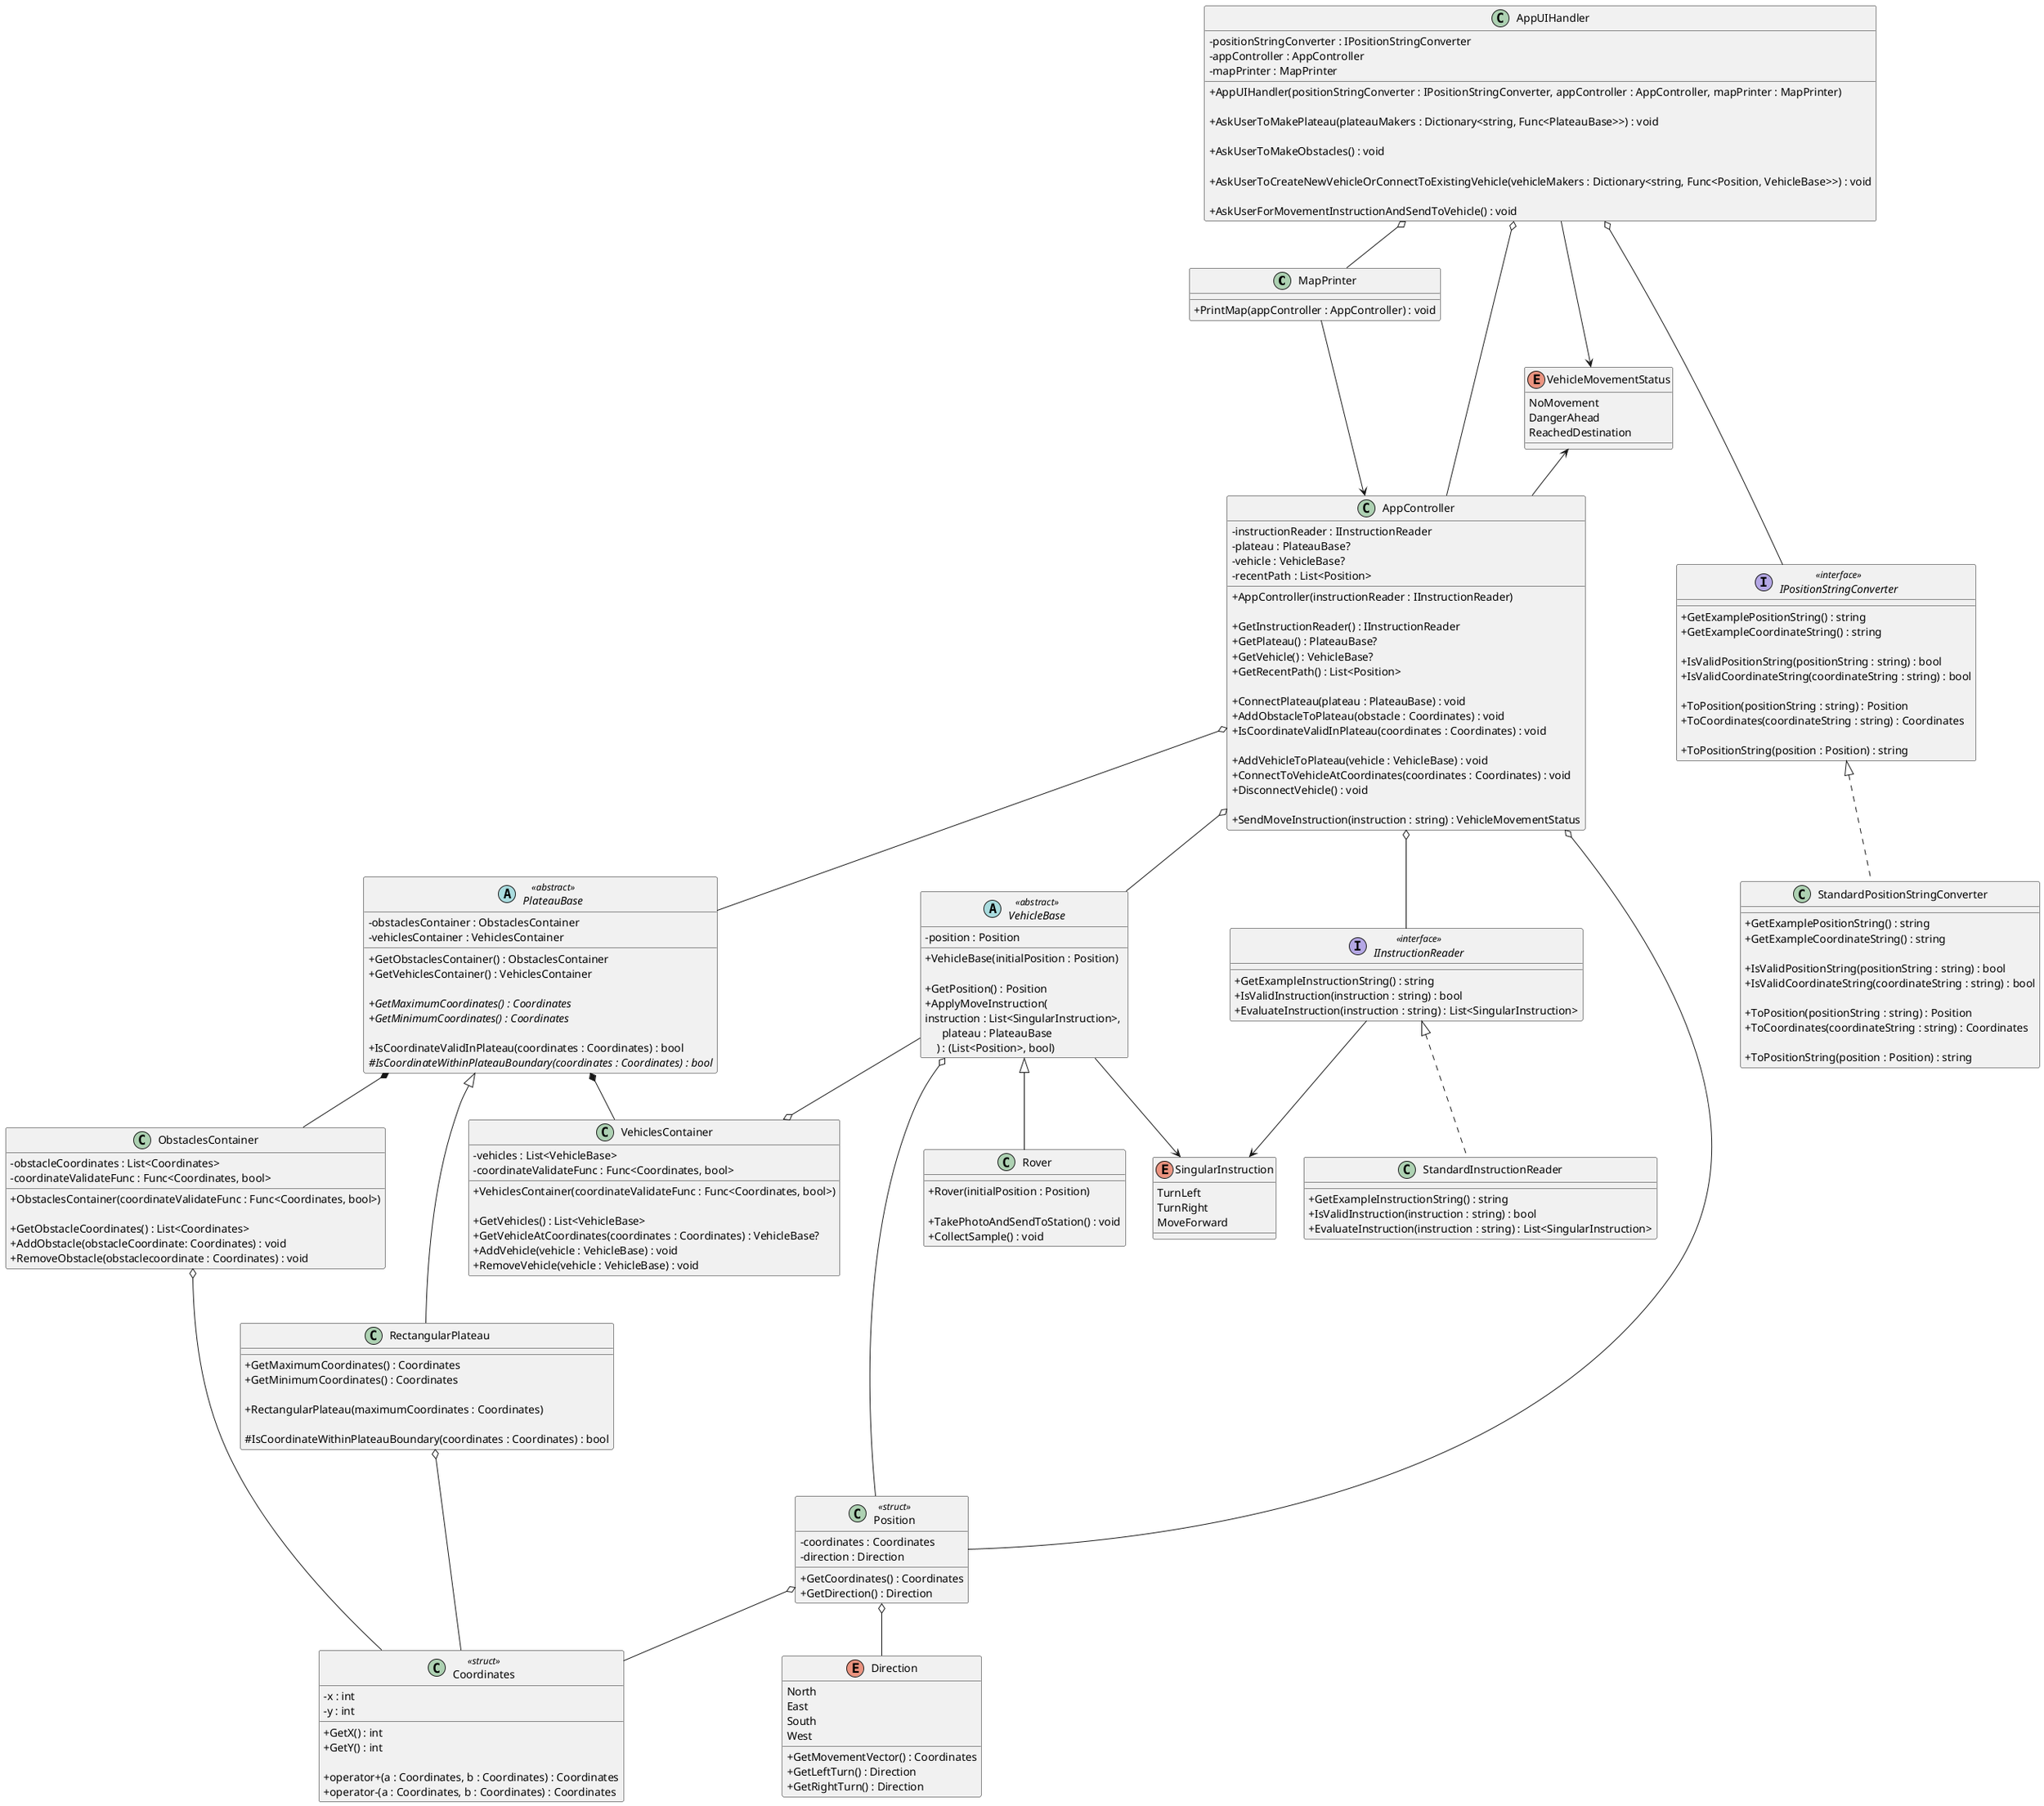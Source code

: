 @startuml "Mars Rover Challenge"
skinparam classAttributeIconSize 0

class MapPrinter
{
  + PrintMap(appController : AppController) : void
}

class AppUIHandler
{
  - positionStringConverter : IPositionStringConverter
  - appController : AppController
  - mapPrinter : MapPrinter

  + AppUIHandler(positionStringConverter : IPositionStringConverter, appController : AppController, mapPrinter : MapPrinter)

  + AskUserToMakePlateau(plateauMakers : Dictionary<string, Func<PlateauBase>>) : void
  
  + AskUserToMakeObstacles() : void

  + AskUserToCreateNewVehicleOrConnectToExistingVehicle(vehicleMakers : Dictionary<string, Func<Position, VehicleBase>>) : void

  + AskUserForMovementInstructionAndSendToVehicle() : void
}

enum VehicleMovementStatus
{
  NoMovement
  DangerAhead
  ReachedDestination
} 

class AppController
{
  - instructionReader : IInstructionReader
  - plateau : PlateauBase?
  - vehicle : VehicleBase?
  - recentPath : List<Position>

  + AppController(instructionReader : IInstructionReader)
  
  + GetInstructionReader() : IInstructionReader
  + GetPlateau() : PlateauBase?
  + GetVehicle() : VehicleBase?
  + GetRecentPath() : List<Position>

  + ConnectPlateau(plateau : PlateauBase) : void
  + AddObstacleToPlateau(obstacle : Coordinates) : void
  + IsCoordinateValidInPlateau(coordinates : Coordinates) : void

  + AddVehicleToPlateau(vehicle : VehicleBase) : void
  + ConnectToVehicleAtCoordinates(coordinates : Coordinates) : void
  + DisconnectVehicle() : void

  + SendMoveInstruction(instruction : string) : VehicleMovementStatus
}

enum SingularInstruction
{
  TurnLeft
  TurnRight
  MoveForward
}

interface IInstructionReader <<interface>>
{
  + GetExampleInstructionString() : string
  + IsValidInstruction(instruction : string) : bool
  + EvaluateInstruction(instruction : string) : List<SingularInstruction>
}

class StandardInstructionReader
{
  + GetExampleInstructionString() : string
  + IsValidInstruction(instruction : string) : bool
  + EvaluateInstruction(instruction : string) : List<SingularInstruction>
}

class ObstaclesContainer
{
  - obstacleCoordinates : List<Coordinates>
  - coordinateValidateFunc : Func<Coordinates, bool>

  + ObstaclesContainer(coordinateValidateFunc : Func<Coordinates, bool>)

  + GetObstacleCoordinates() : List<Coordinates>
  + AddObstacle(obstacleCoordinate: Coordinates) : void
  + RemoveObstacle(obstaclecoordinate : Coordinates) : void
}

class VehiclesContainer
{
  - vehicles : List<VehicleBase>
  - coordinateValidateFunc : Func<Coordinates, bool>

  + VehiclesContainer(coordinateValidateFunc : Func<Coordinates, bool>)

  + GetVehicles() : List<VehicleBase>
  + GetVehicleAtCoordinates(coordinates : Coordinates) : VehicleBase?
  + AddVehicle(vehicle : VehicleBase) : void
  + RemoveVehicle(vehicle : VehicleBase) : void
}

abstract PlateauBase <<abstract>>
{
  - obstaclesContainer : ObstaclesContainer
  - vehiclesContainer : VehiclesContainer

  + GetObstaclesContainer() : ObstaclesContainer
  + GetVehiclesContainer() : VehiclesContainer

  {abstract} + GetMaximumCoordinates() : Coordinates
  {abstract} + GetMinimumCoordinates() : Coordinates

  + IsCoordinateValidInPlateau(coordinates : Coordinates) : bool
  {abstract} # IsCoordinateWithinPlateauBoundary(coordinates : Coordinates) : bool
}

class RectangularPlateau
{
  + GetMaximumCoordinates() : Coordinates
  + GetMinimumCoordinates() : Coordinates

  + RectangularPlateau(maximumCoordinates : Coordinates)

  # IsCoordinateWithinPlateauBoundary(coordinates : Coordinates) : bool
}

class Coordinates <<struct>>
{
  - x : int
  - y : int

  + GetX() : int
  + GetY() : int

  + operator+(a : Coordinates, b : Coordinates) : Coordinates
  + operator-(a : Coordinates, b : Coordinates) : Coordinates
}

enum Direction
{
  North
  East
  South
  West

  + GetMovementVector() : Coordinates
  + GetLeftTurn() : Direction
  + GetRightTurn() : Direction
}

class Position <<struct>>
{
  - coordinates : Coordinates
  - direction : Direction

  + GetCoordinates() : Coordinates
  + GetDirection() : Direction
}

interface IPositionStringConverter <<interface>>
{
  + GetExamplePositionString() : string
  + GetExampleCoordinateString() : string

  + IsValidPositionString(positionString : string) : bool
  + IsValidCoordinateString(coordinateString : string) : bool

  + ToPosition(positionString : string) : Position
  + ToCoordinates(coordinateString : string) : Coordinates

  + ToPositionString(position : Position) : string
}

class StandardPositionStringConverter
{
  + GetExamplePositionString() : string
  + GetExampleCoordinateString() : string

  + IsValidPositionString(positionString : string) : bool
  + IsValidCoordinateString(coordinateString : string) : bool

  + ToPosition(positionString : string) : Position
  + ToCoordinates(coordinateString : string) : Coordinates

  + ToPositionString(position : Position) : string
}

class Rover
{
  + Rover(initialPosition : Position)

  + TakePhotoAndSendToStation() : void
  + CollectSample() : void
}

abstract VehicleBase <<abstract>>
{
  - position : Position

  + VehicleBase(initialPosition : Position)

  + GetPosition() : Position
  + ApplyMoveInstruction(
      instruction : List<SingularInstruction>, \n\
      plateau : PlateauBase \n\
    ) : (List<Position>, bool)
}

AppUIHandler o--- AppController
AppUIHandler o-- MapPrinter
AppUIHandler o---- IPositionStringConverter
AppUIHandler --> VehicleMovementStatus

MapPrinter ---> AppController

AppController o-- IInstructionReader
AppController o-- PlateauBase
AppController o-- VehicleBase
AppController o----- Position
AppController -u-> VehicleMovementStatus

IInstructionReader <|.. StandardInstructionReader 

VehicleBase <|-- Rover
VehicleBase o--- Position

IPositionStringConverter <|.. StandardPositionStringConverter

PlateauBase *-- ObstaclesContainer
PlateauBase *-- VehiclesContainer
PlateauBase <|--- RectangularPlateau

ObstaclesContainer o---- Coordinates
VehiclesContainer o-u- VehicleBase

Position o-- Direction
Position o-- Coordinates

IInstructionReader --> SingularInstruction
VehicleBase --> SingularInstruction

RectangularPlateau o-[norank]- Coordinates

@enduml